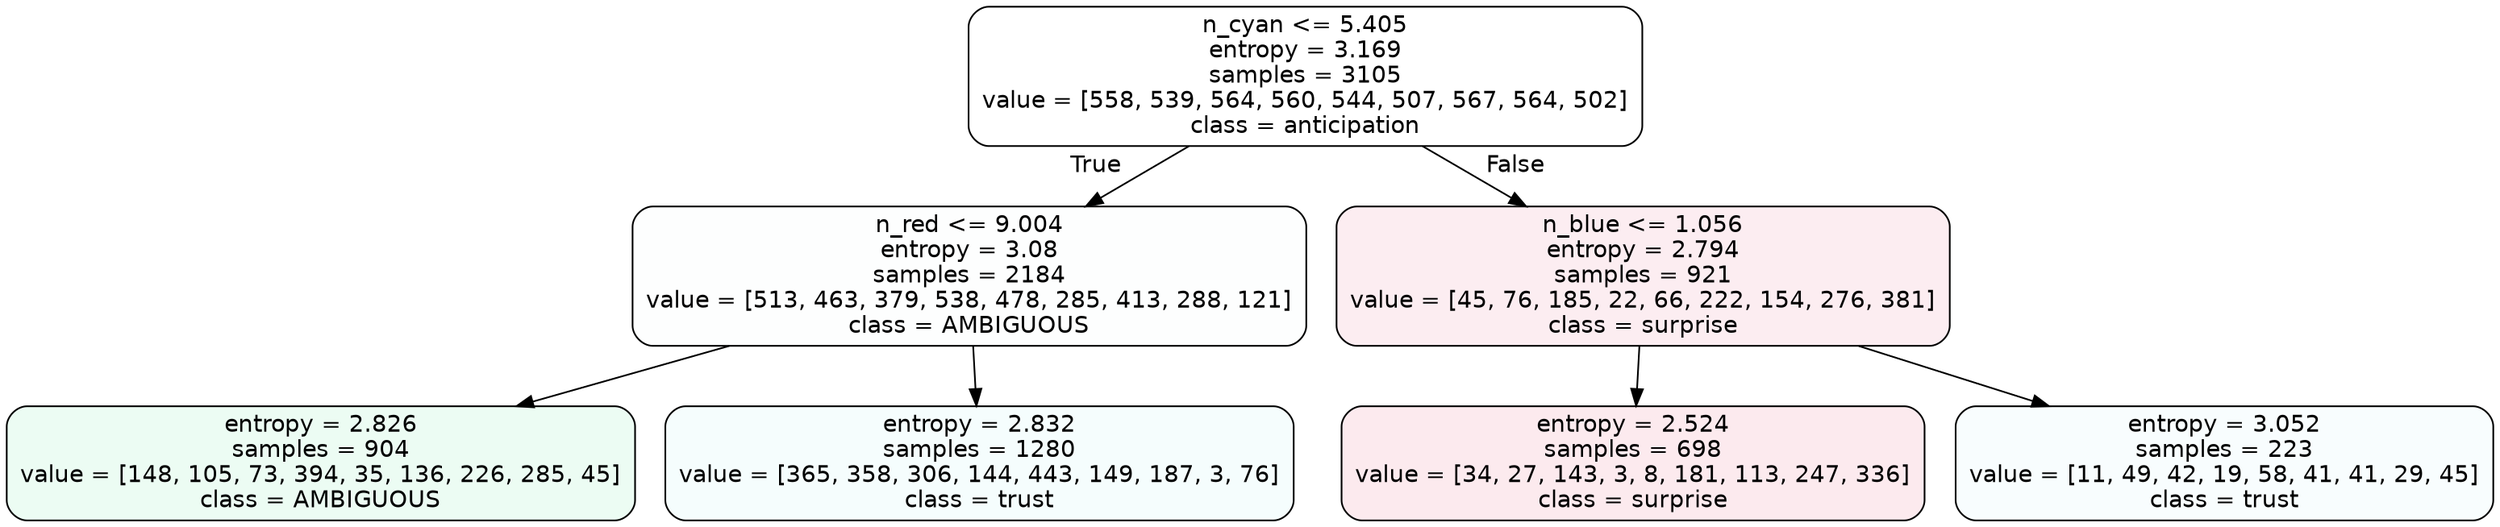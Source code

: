 digraph Tree {
node [shape=box, style="filled, rounded", color="black", fontname=helvetica] ;
edge [fontname=helvetica] ;
0 [label="n_cyan <= 5.405\nentropy = 3.169\nsamples = 3105\nvalue = [558, 539, 564, 560, 544, 507, 567, 564, 502]\nclass = anticipation", fillcolor="#8139e500"] ;
1 [label="n_red <= 9.004\nentropy = 3.08\nsamples = 2184\nvalue = [513, 463, 379, 538, 478, 285, 413, 288, 121]\nclass = AMBIGUOUS", fillcolor="#39e58102"] ;
0 -> 1 [labeldistance=2.5, labelangle=45, headlabel="True"] ;
2 [label="entropy = 2.826\nsamples = 904\nvalue = [148, 105, 73, 394, 35, 136, 226, 285, 45]\nclass = AMBIGUOUS", fillcolor="#39e58118"] ;
1 -> 2 ;
3 [label="entropy = 2.832\nsamples = 1280\nvalue = [365, 358, 306, 144, 443, 149, 187, 3, 76]\nclass = trust", fillcolor="#39d7e50c"] ;
1 -> 3 ;
4 [label="n_blue <= 1.056\nentropy = 2.794\nsamples = 921\nvalue = [45, 76, 185, 22, 66, 222, 154, 276, 381]\nclass = surprise", fillcolor="#e5396417"] ;
0 -> 4 [labeldistance=2.5, labelangle=-45, headlabel="False"] ;
5 [label="entropy = 2.524\nsamples = 698\nvalue = [34, 27, 143, 3, 8, 181, 113, 247, 336]\nclass = surprise", fillcolor="#e539641b"] ;
4 -> 5 ;
6 [label="entropy = 3.052\nsamples = 223\nvalue = [11, 49, 42, 19, 58, 41, 41, 29, 45]\nclass = trust", fillcolor="#39d7e508"] ;
4 -> 6 ;
}